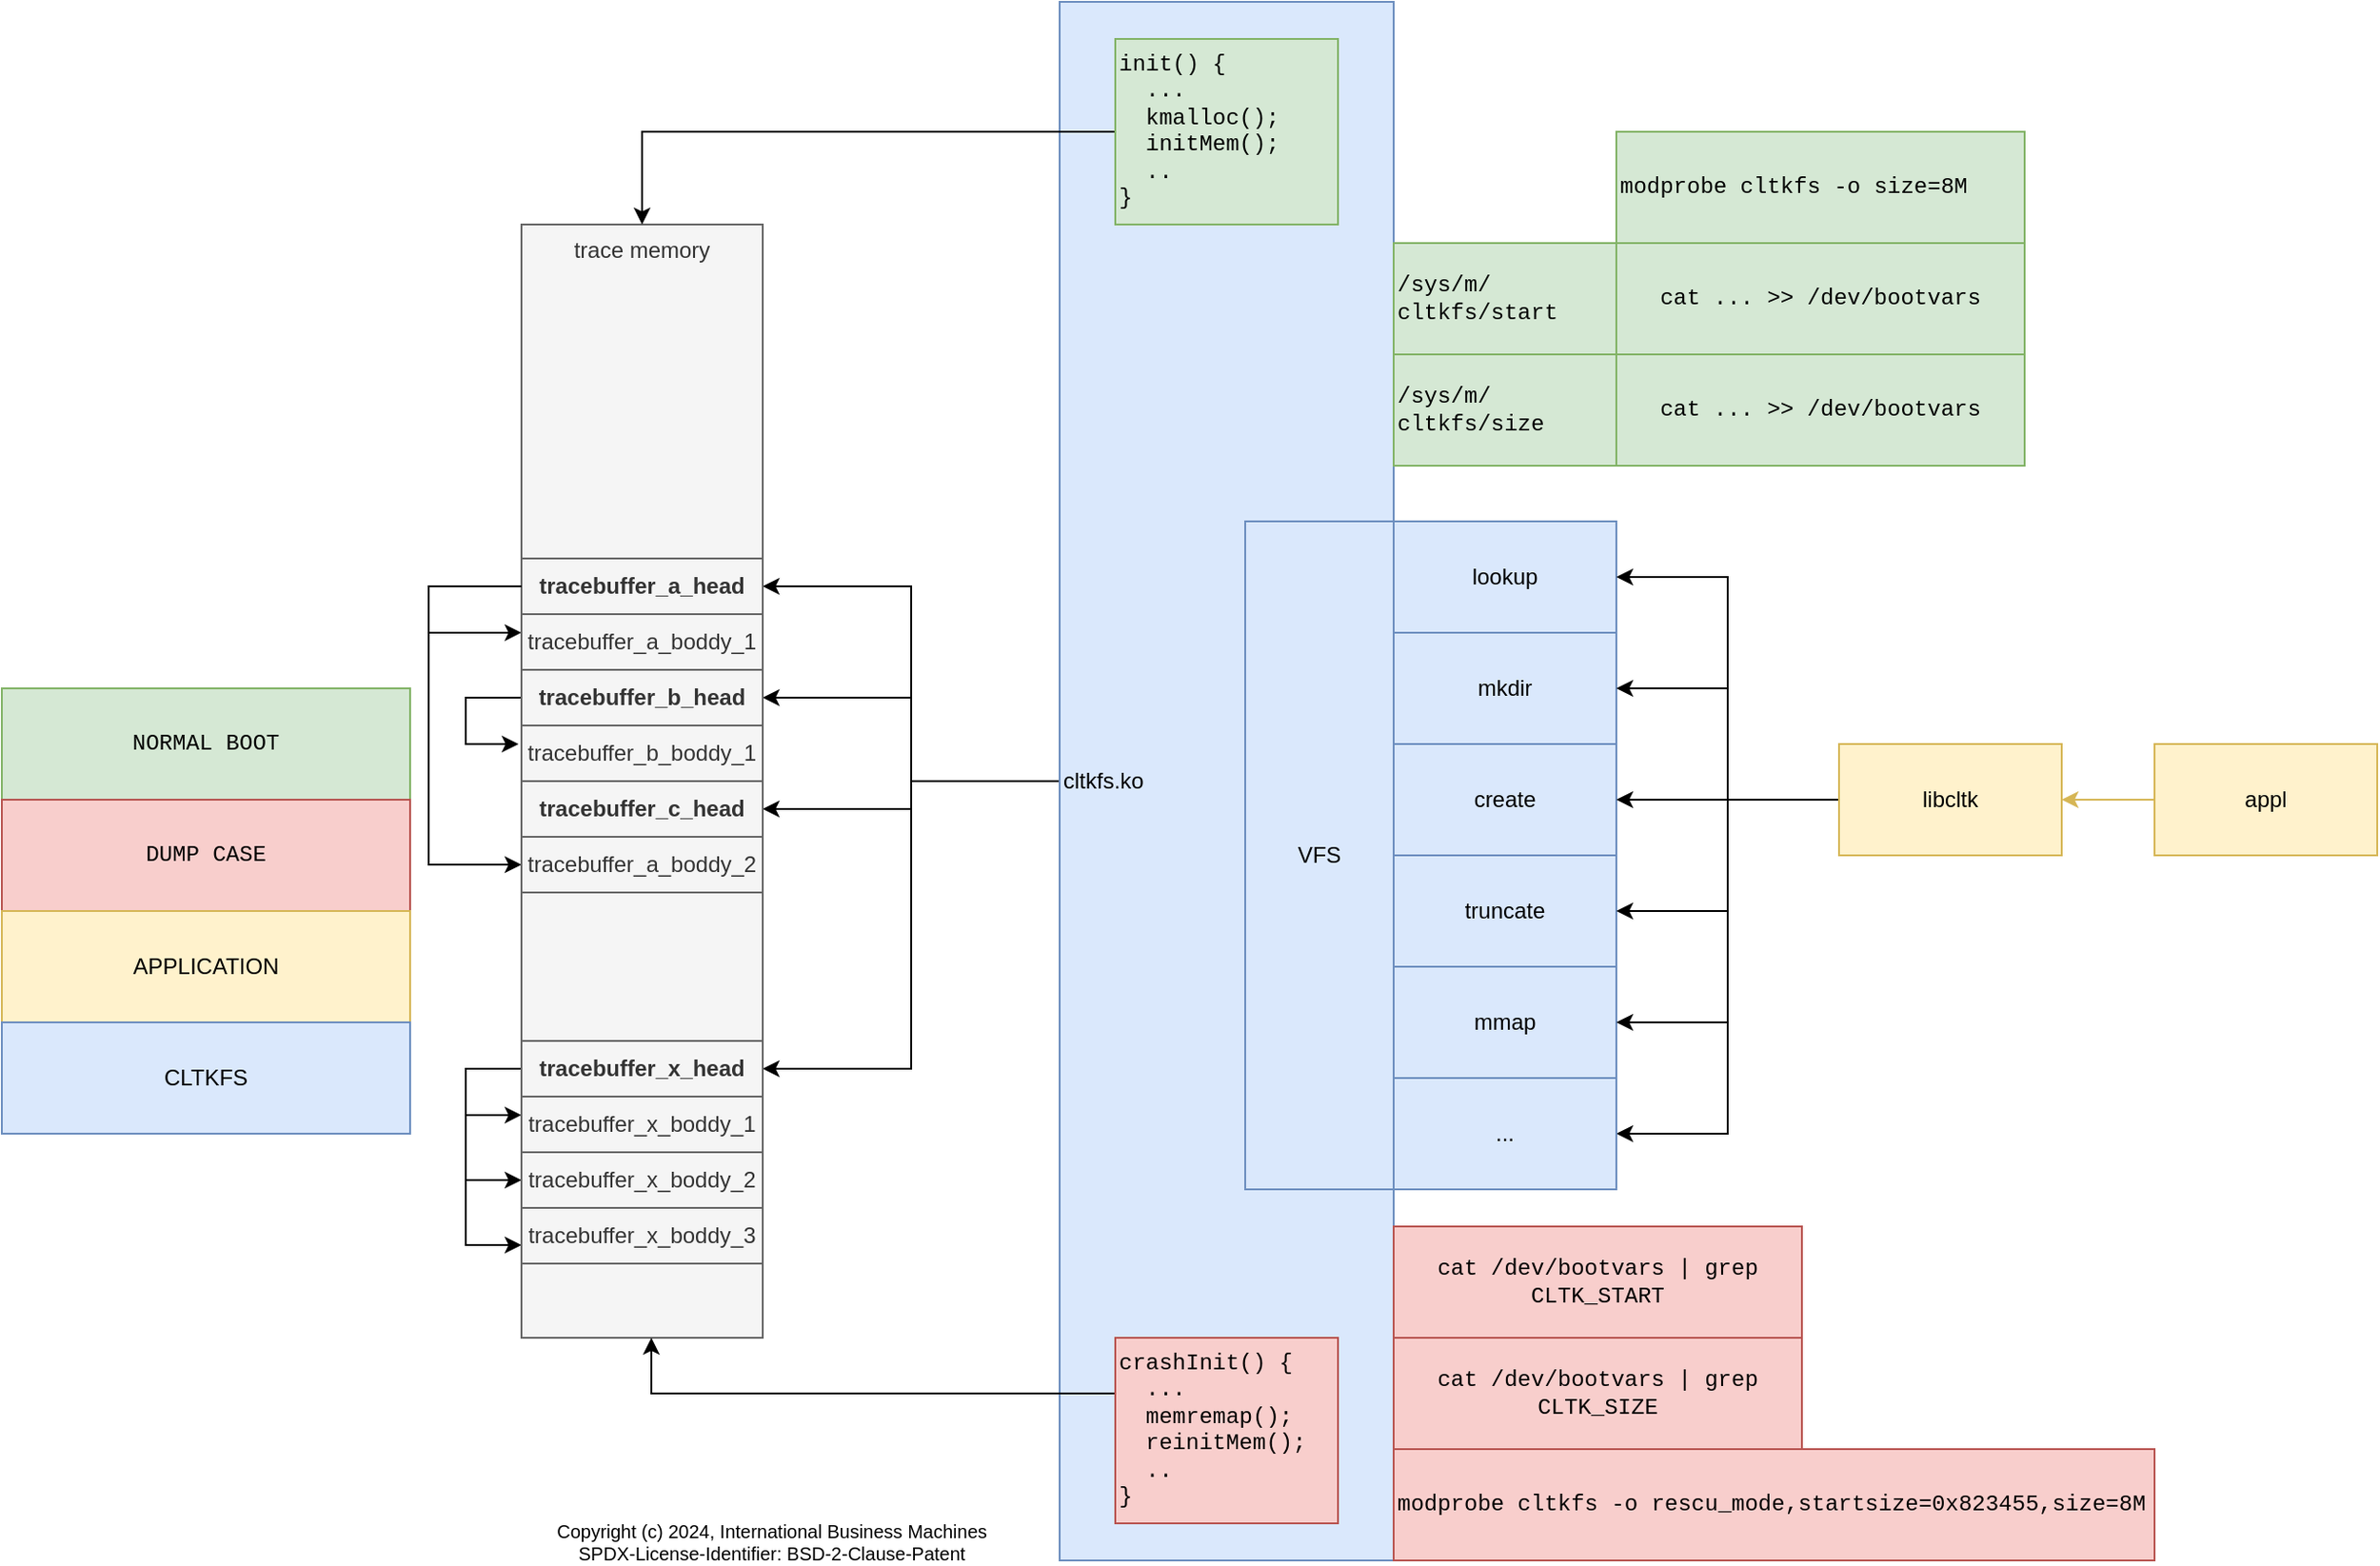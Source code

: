 <mxfile pages="2">
    <diagram id="wNwIsnwx6dZK5Y0W4xiQ" name="Page-1">
        <mxGraphModel dx="1187" dy="562" grid="1" gridSize="10" guides="1" tooltips="1" connect="1" arrows="1" fold="1" page="1" pageScale="1" pageWidth="850" pageHeight="1100" math="0" shadow="0">
            <root>
                <mxCell id="0"/>
                <mxCell id="1" parent="0"/>
                <mxCell id="fX6u41M_sWUUBflT7h68-32" style="edgeStyle=orthogonalEdgeStyle;rounded=0;orthogonalLoop=1;jettySize=auto;html=1;fontFamily=Courier New;" parent="1" source="fX6u41M_sWUUBflT7h68-5" target="fX6u41M_sWUUBflT7h68-2" edge="1">
                    <mxGeometry relative="1" as="geometry"/>
                </mxCell>
                <mxCell id="fX6u41M_sWUUBflT7h68-34" style="edgeStyle=orthogonalEdgeStyle;rounded=0;orthogonalLoop=1;jettySize=auto;html=1;entryX=1;entryY=0.5;entryDx=0;entryDy=0;fontFamily=Courier New;" parent="1" source="fX6u41M_sWUUBflT7h68-5" target="fX6u41M_sWUUBflT7h68-3" edge="1">
                    <mxGeometry relative="1" as="geometry"/>
                </mxCell>
                <mxCell id="fX6u41M_sWUUBflT7h68-35" style="edgeStyle=orthogonalEdgeStyle;rounded=0;orthogonalLoop=1;jettySize=auto;html=1;entryX=1;entryY=0.5;entryDx=0;entryDy=0;fontFamily=Courier New;" parent="1" source="fX6u41M_sWUUBflT7h68-5" target="fX6u41M_sWUUBflT7h68-4" edge="1">
                    <mxGeometry relative="1" as="geometry"/>
                </mxCell>
                <mxCell id="fX6u41M_sWUUBflT7h68-36" style="edgeStyle=orthogonalEdgeStyle;rounded=0;orthogonalLoop=1;jettySize=auto;html=1;entryX=1;entryY=0.5;entryDx=0;entryDy=0;fontFamily=Courier New;" parent="1" source="fX6u41M_sWUUBflT7h68-5" target="fX6u41M_sWUUBflT7h68-14" edge="1">
                    <mxGeometry relative="1" as="geometry"/>
                </mxCell>
                <mxCell id="fX6u41M_sWUUBflT7h68-5" value="cltkfs.ko" style="rounded=0;whiteSpace=wrap;html=1;align=left;fillColor=#dae8fc;strokeColor=#6c8ebf;" parent="1" vertex="1">
                    <mxGeometry x="1310" y="130" width="180" height="840" as="geometry"/>
                </mxCell>
                <mxCell id="fX6u41M_sWUUBflT7h68-1" value="trace memory" style="rounded=0;whiteSpace=wrap;html=1;verticalAlign=top;fillColor=#f5f5f5;strokeColor=#666666;fontColor=#333333;" parent="1" vertex="1">
                    <mxGeometry x="1020" y="250" width="130" height="600" as="geometry"/>
                </mxCell>
                <mxCell id="g3vJlwdJ9GDVGhm7NoB1-6" style="edgeStyle=orthogonalEdgeStyle;rounded=0;orthogonalLoop=1;jettySize=auto;html=1;fontSize=12;entryX=0;entryY=0.333;entryDx=0;entryDy=0;entryPerimeter=0;" parent="1" source="fX6u41M_sWUUBflT7h68-2" target="g3vJlwdJ9GDVGhm7NoB1-1" edge="1">
                    <mxGeometry relative="1" as="geometry">
                        <mxPoint x="1000" y="470" as="targetPoint"/>
                        <Array as="points">
                            <mxPoint x="970" y="445"/>
                            <mxPoint x="970" y="470"/>
                        </Array>
                    </mxGeometry>
                </mxCell>
                <mxCell id="fX6u41M_sWUUBflT7h68-2" value="&lt;b&gt;tracebuffer_a_head&lt;/b&gt;" style="rounded=0;whiteSpace=wrap;html=1;fillColor=#f5f5f5;strokeColor=#666666;fontColor=#333333;" parent="1" vertex="1">
                    <mxGeometry x="1020" y="430" width="130" height="30" as="geometry"/>
                </mxCell>
                <mxCell id="g3vJlwdJ9GDVGhm7NoB1-8" style="edgeStyle=orthogonalEdgeStyle;rounded=0;orthogonalLoop=1;jettySize=auto;html=1;fontSize=12;entryX=-0.012;entryY=0.334;entryDx=0;entryDy=0;entryPerimeter=0;" parent="1" source="fX6u41M_sWUUBflT7h68-3" target="g3vJlwdJ9GDVGhm7NoB1-2" edge="1">
                    <mxGeometry relative="1" as="geometry">
                        <mxPoint x="1000" y="530" as="targetPoint"/>
                        <Array as="points">
                            <mxPoint x="990" y="505"/>
                            <mxPoint x="990" y="530"/>
                        </Array>
                    </mxGeometry>
                </mxCell>
                <mxCell id="fX6u41M_sWUUBflT7h68-3" value="&lt;b&gt;tracebuffer_b_head&lt;/b&gt;" style="rounded=0;whiteSpace=wrap;html=1;fillColor=#f5f5f5;strokeColor=#666666;fontColor=#333333;" parent="1" vertex="1">
                    <mxGeometry x="1020" y="490" width="130" height="30" as="geometry"/>
                </mxCell>
                <mxCell id="fX6u41M_sWUUBflT7h68-4" value="&lt;b&gt;tracebuffer_c_head&lt;/b&gt;" style="rounded=0;whiteSpace=wrap;html=1;fillColor=#f5f5f5;strokeColor=#666666;fontColor=#333333;" parent="1" vertex="1">
                    <mxGeometry x="1020" y="550" width="130" height="30" as="geometry"/>
                </mxCell>
                <mxCell id="g3vJlwdJ9GDVGhm7NoB1-9" style="edgeStyle=orthogonalEdgeStyle;rounded=0;orthogonalLoop=1;jettySize=auto;html=1;fontSize=12;entryX=0;entryY=0.333;entryDx=0;entryDy=0;entryPerimeter=0;" parent="1" source="fX6u41M_sWUUBflT7h68-14" target="g3vJlwdJ9GDVGhm7NoB1-3" edge="1">
                    <mxGeometry relative="1" as="geometry">
                        <mxPoint x="1000" y="730" as="targetPoint"/>
                        <Array as="points">
                            <mxPoint x="990" y="705"/>
                            <mxPoint x="990" y="730"/>
                        </Array>
                    </mxGeometry>
                </mxCell>
                <mxCell id="fEPmhw41nx3GZ4IBhSuT-3" style="edgeStyle=orthogonalEdgeStyle;rounded=0;orthogonalLoop=1;jettySize=auto;html=1;entryX=0;entryY=0.5;entryDx=0;entryDy=0;fontSize=12;" parent="1" source="fX6u41M_sWUUBflT7h68-14" target="fEPmhw41nx3GZ4IBhSuT-1" edge="1">
                    <mxGeometry relative="1" as="geometry">
                        <Array as="points">
                            <mxPoint x="990" y="705"/>
                            <mxPoint x="990" y="765"/>
                        </Array>
                    </mxGeometry>
                </mxCell>
                <mxCell id="fEPmhw41nx3GZ4IBhSuT-4" style="edgeStyle=orthogonalEdgeStyle;rounded=0;orthogonalLoop=1;jettySize=auto;html=1;fontSize=12;" parent="1" source="fX6u41M_sWUUBflT7h68-14" target="fEPmhw41nx3GZ4IBhSuT-2" edge="1">
                    <mxGeometry relative="1" as="geometry">
                        <mxPoint x="1000" y="800" as="targetPoint"/>
                        <Array as="points">
                            <mxPoint x="990" y="705"/>
                            <mxPoint x="990" y="800"/>
                        </Array>
                    </mxGeometry>
                </mxCell>
                <mxCell id="fX6u41M_sWUUBflT7h68-14" value="&lt;b&gt;tracebuffer_x_head&lt;/b&gt;" style="rounded=0;whiteSpace=wrap;html=1;fillColor=#f5f5f5;strokeColor=#666666;fontColor=#333333;" parent="1" vertex="1">
                    <mxGeometry x="1020" y="690" width="130" height="30" as="geometry"/>
                </mxCell>
                <mxCell id="fX6u41M_sWUUBflT7h68-20" value="lookup" style="rounded=0;whiteSpace=wrap;html=1;fillColor=#dae8fc;strokeColor=#6c8ebf;" parent="1" vertex="1">
                    <mxGeometry x="1490" y="410" width="120" height="60" as="geometry"/>
                </mxCell>
                <mxCell id="fX6u41M_sWUUBflT7h68-21" value="mkdir" style="rounded=0;whiteSpace=wrap;html=1;fillColor=#dae8fc;strokeColor=#6c8ebf;" parent="1" vertex="1">
                    <mxGeometry x="1490" y="470" width="120" height="60" as="geometry"/>
                </mxCell>
                <mxCell id="fX6u41M_sWUUBflT7h68-22" value="create" style="rounded=0;whiteSpace=wrap;html=1;fillColor=#dae8fc;strokeColor=#6c8ebf;" parent="1" vertex="1">
                    <mxGeometry x="1490" y="530" width="120" height="60" as="geometry"/>
                </mxCell>
                <mxCell id="fX6u41M_sWUUBflT7h68-23" value="truncate" style="rounded=0;whiteSpace=wrap;html=1;fillColor=#dae8fc;strokeColor=#6c8ebf;" parent="1" vertex="1">
                    <mxGeometry x="1490" y="590" width="120" height="60" as="geometry"/>
                </mxCell>
                <mxCell id="fX6u41M_sWUUBflT7h68-24" value="mmap" style="rounded=0;whiteSpace=wrap;html=1;fillColor=#dae8fc;strokeColor=#6c8ebf;" parent="1" vertex="1">
                    <mxGeometry x="1490" y="650" width="120" height="60" as="geometry"/>
                </mxCell>
                <mxCell id="fX6u41M_sWUUBflT7h68-26" style="edgeStyle=orthogonalEdgeStyle;rounded=0;orthogonalLoop=1;jettySize=auto;html=1;entryX=0.5;entryY=0;entryDx=0;entryDy=0;fontFamily=Courier New;" parent="1" source="fX6u41M_sWUUBflT7h68-25" target="fX6u41M_sWUUBflT7h68-1" edge="1">
                    <mxGeometry relative="1" as="geometry"/>
                </mxCell>
                <mxCell id="fX6u41M_sWUUBflT7h68-25" value="init() {&lt;br&gt;&amp;nbsp; ...&lt;br&gt;&amp;nbsp; kmalloc();&lt;br&gt;&amp;nbsp; initMem();&lt;br&gt;&amp;nbsp; ..&lt;br&gt;}" style="rounded=0;whiteSpace=wrap;html=1;align=left;verticalAlign=top;fontFamily=Courier New;fillColor=#d5e8d4;strokeColor=#82b366;" parent="1" vertex="1">
                    <mxGeometry x="1340" y="150" width="120" height="100" as="geometry"/>
                </mxCell>
                <mxCell id="fX6u41M_sWUUBflT7h68-16" value="VFS" style="rounded=0;whiteSpace=wrap;html=1;fillColor=#dae8fc;strokeColor=#6c8ebf;" parent="1" vertex="1">
                    <mxGeometry x="1410" y="410" width="80" height="360" as="geometry"/>
                </mxCell>
                <mxCell id="HyTvlnaDldUONpv5YMLq-2" style="edgeStyle=orthogonalEdgeStyle;rounded=0;orthogonalLoop=1;jettySize=auto;html=1;" parent="1" source="fX6u41M_sWUUBflT7h68-37" target="fX6u41M_sWUUBflT7h68-1" edge="1">
                    <mxGeometry relative="1" as="geometry">
                        <Array as="points">
                            <mxPoint x="1090" y="880"/>
                        </Array>
                    </mxGeometry>
                </mxCell>
                <mxCell id="fX6u41M_sWUUBflT7h68-37" value="crashInit() {&lt;br&gt;&amp;nbsp; ...&lt;br&gt;&amp;nbsp; memremap();&lt;br&gt;&amp;nbsp; reinitMem();&lt;br&gt;&amp;nbsp; ..&lt;br&gt;}" style="rounded=0;whiteSpace=wrap;html=1;align=left;verticalAlign=top;fontFamily=Courier New;fillColor=#f8cecc;strokeColor=#b85450;" parent="1" vertex="1">
                    <mxGeometry x="1340" y="850" width="120" height="100" as="geometry"/>
                </mxCell>
                <mxCell id="fX6u41M_sWUUBflT7h68-38" value="/sys/m/&lt;br&gt;cltkfs/start" style="rounded=0;whiteSpace=wrap;html=1;fontFamily=Courier New;align=left;fillColor=#d5e8d4;strokeColor=#82b366;" parent="1" vertex="1">
                    <mxGeometry x="1490" y="260" width="120" height="60" as="geometry"/>
                </mxCell>
                <mxCell id="fX6u41M_sWUUBflT7h68-40" value="modprobe cltkfs -o rescu_mode,startsize=0x823455,size=8M" style="rounded=0;whiteSpace=wrap;html=1;fontFamily=Courier New;align=left;fillColor=#f8cecc;strokeColor=#b85450;" parent="1" vertex="1">
                    <mxGeometry x="1490" y="910" width="410" height="60" as="geometry"/>
                </mxCell>
                <mxCell id="fX6u41M_sWUUBflT7h68-41" value="cat ...&lt;span style=&quot;text-align: left;&quot;&gt;&amp;nbsp;&amp;gt;&amp;gt; /dev/bootvars&lt;/span&gt;" style="rounded=0;whiteSpace=wrap;html=1;fontFamily=Courier New;fillColor=#d5e8d4;strokeColor=#82b366;" parent="1" vertex="1">
                    <mxGeometry x="1610" y="260" width="220" height="60" as="geometry"/>
                </mxCell>
                <mxCell id="HyTvlnaDldUONpv5YMLq-1" value="modprobe cltkfs -o size=8M" style="rounded=0;whiteSpace=wrap;html=1;fontFamily=Courier New;align=left;fillColor=#d5e8d4;strokeColor=#82b366;" parent="1" vertex="1">
                    <mxGeometry x="1610" y="200" width="220" height="60" as="geometry"/>
                </mxCell>
                <mxCell id="HyTvlnaDldUONpv5YMLq-4" value="/sys/m/&lt;br&gt;cltkfs/size" style="rounded=0;whiteSpace=wrap;html=1;fontFamily=Courier New;align=left;fillColor=#d5e8d4;strokeColor=#82b366;" parent="1" vertex="1">
                    <mxGeometry x="1490" y="320" width="120" height="60" as="geometry"/>
                </mxCell>
                <mxCell id="HyTvlnaDldUONpv5YMLq-6" value="cat ...&lt;span style=&quot;text-align: left;&quot;&gt;&amp;nbsp;&amp;gt;&amp;gt; /dev/bootvars&lt;/span&gt;" style="rounded=0;whiteSpace=wrap;html=1;fontFamily=Courier New;fillColor=#d5e8d4;strokeColor=#82b366;" parent="1" vertex="1">
                    <mxGeometry x="1610" y="320" width="220" height="60" as="geometry"/>
                </mxCell>
                <mxCell id="HyTvlnaDldUONpv5YMLq-10" value="cat &lt;span style=&quot;text-align: left;&quot;&gt;/dev/bootvars | grep CLTK_START&lt;/span&gt;" style="rounded=0;whiteSpace=wrap;html=1;fontFamily=Courier New;fillColor=#f8cecc;strokeColor=#b85450;" parent="1" vertex="1">
                    <mxGeometry x="1490" y="790" width="220" height="60" as="geometry"/>
                </mxCell>
                <mxCell id="HyTvlnaDldUONpv5YMLq-12" value="cat&amp;nbsp;&lt;span style=&quot;border-color: var(--border-color); text-align: left;&quot;&gt;/dev/bootvars | grep CLTK_SIZE&lt;/span&gt;" style="rounded=0;whiteSpace=wrap;html=1;fontFamily=Courier New;fillColor=#f8cecc;strokeColor=#b85450;" parent="1" vertex="1">
                    <mxGeometry x="1490" y="850" width="220" height="60" as="geometry"/>
                </mxCell>
                <mxCell id="HyTvlnaDldUONpv5YMLq-14" value="NORMAL BOOT" style="rounded=0;whiteSpace=wrap;html=1;fontFamily=Courier New;align=center;fillColor=#d5e8d4;strokeColor=#82b366;" parent="1" vertex="1">
                    <mxGeometry x="740" y="500" width="220" height="60" as="geometry"/>
                </mxCell>
                <mxCell id="HyTvlnaDldUONpv5YMLq-15" value="DUMP CASE" style="rounded=0;whiteSpace=wrap;html=1;fontFamily=Courier New;fillColor=#f8cecc;strokeColor=#b85450;" parent="1" vertex="1">
                    <mxGeometry x="740" y="560" width="220" height="60" as="geometry"/>
                </mxCell>
                <mxCell id="HyTvlnaDldUONpv5YMLq-18" style="edgeStyle=orthogonalEdgeStyle;rounded=0;orthogonalLoop=1;jettySize=auto;html=1;fontSize=12;entryX=1;entryY=0.5;entryDx=0;entryDy=0;" parent="1" source="HyTvlnaDldUONpv5YMLq-16" target="fX6u41M_sWUUBflT7h68-20" edge="1">
                    <mxGeometry relative="1" as="geometry">
                        <mxPoint x="1760" y="540" as="targetPoint"/>
                    </mxGeometry>
                </mxCell>
                <mxCell id="HyTvlnaDldUONpv5YMLq-19" style="edgeStyle=orthogonalEdgeStyle;rounded=0;orthogonalLoop=1;jettySize=auto;html=1;entryX=1;entryY=0.5;entryDx=0;entryDy=0;fontSize=12;" parent="1" source="HyTvlnaDldUONpv5YMLq-16" target="fX6u41M_sWUUBflT7h68-21" edge="1">
                    <mxGeometry relative="1" as="geometry"/>
                </mxCell>
                <mxCell id="HyTvlnaDldUONpv5YMLq-20" style="edgeStyle=orthogonalEdgeStyle;rounded=0;orthogonalLoop=1;jettySize=auto;html=1;entryX=1;entryY=0.5;entryDx=0;entryDy=0;fontSize=12;" parent="1" source="HyTvlnaDldUONpv5YMLq-16" target="fX6u41M_sWUUBflT7h68-22" edge="1">
                    <mxGeometry relative="1" as="geometry"/>
                </mxCell>
                <mxCell id="HyTvlnaDldUONpv5YMLq-21" style="edgeStyle=orthogonalEdgeStyle;rounded=0;orthogonalLoop=1;jettySize=auto;html=1;entryX=1;entryY=0.5;entryDx=0;entryDy=0;fontSize=12;" parent="1" source="HyTvlnaDldUONpv5YMLq-16" target="fX6u41M_sWUUBflT7h68-23" edge="1">
                    <mxGeometry relative="1" as="geometry"/>
                </mxCell>
                <mxCell id="HyTvlnaDldUONpv5YMLq-22" style="edgeStyle=orthogonalEdgeStyle;rounded=0;orthogonalLoop=1;jettySize=auto;html=1;entryX=1;entryY=0.5;entryDx=0;entryDy=0;fontSize=12;" parent="1" source="HyTvlnaDldUONpv5YMLq-16" target="fX6u41M_sWUUBflT7h68-24" edge="1">
                    <mxGeometry relative="1" as="geometry"/>
                </mxCell>
                <mxCell id="nLQN9DRmhh8fB6egESdy-2" style="edgeStyle=orthogonalEdgeStyle;rounded=0;orthogonalLoop=1;jettySize=auto;html=1;entryX=1;entryY=0.5;entryDx=0;entryDy=0;fontSize=12;" parent="1" source="HyTvlnaDldUONpv5YMLq-16" target="nLQN9DRmhh8fB6egESdy-1" edge="1">
                    <mxGeometry relative="1" as="geometry"/>
                </mxCell>
                <mxCell id="HyTvlnaDldUONpv5YMLq-16" value="&lt;font style=&quot;font-size: 12px;&quot;&gt;libcltk&lt;/font&gt;" style="rounded=0;whiteSpace=wrap;html=1;strokeWidth=1;fontSize=10;fillColor=#fff2cc;strokeColor=#d6b656;" parent="1" vertex="1">
                    <mxGeometry x="1730" y="530" width="120" height="60" as="geometry"/>
                </mxCell>
                <mxCell id="HyTvlnaDldUONpv5YMLq-23" style="edgeStyle=orthogonalEdgeStyle;rounded=0;orthogonalLoop=1;jettySize=auto;html=1;entryX=1;entryY=0.5;entryDx=0;entryDy=0;fontSize=12;fillColor=#fff2cc;strokeColor=#d6b656;" parent="1" source="HyTvlnaDldUONpv5YMLq-17" target="HyTvlnaDldUONpv5YMLq-16" edge="1">
                    <mxGeometry relative="1" as="geometry"/>
                </mxCell>
                <mxCell id="HyTvlnaDldUONpv5YMLq-17" value="&lt;font style=&quot;font-size: 12px;&quot;&gt;appl&lt;/font&gt;" style="rounded=0;whiteSpace=wrap;html=1;strokeWidth=1;fontSize=10;fillColor=#fff2cc;strokeColor=#d6b656;" parent="1" vertex="1">
                    <mxGeometry x="1900" y="530" width="120" height="60" as="geometry"/>
                </mxCell>
                <mxCell id="HyTvlnaDldUONpv5YMLq-24" value="&lt;font style=&quot;font-size: 12px;&quot;&gt;APPLICATION&lt;/font&gt;" style="rounded=0;whiteSpace=wrap;html=1;strokeWidth=1;fontSize=10;fillColor=#fff2cc;strokeColor=#d6b656;" parent="1" vertex="1">
                    <mxGeometry x="740" y="620" width="220" height="60" as="geometry"/>
                </mxCell>
                <mxCell id="nLQN9DRmhh8fB6egESdy-1" value="..." style="rounded=0;whiteSpace=wrap;html=1;fillColor=#dae8fc;strokeColor=#6c8ebf;" parent="1" vertex="1">
                    <mxGeometry x="1490" y="710" width="120" height="60" as="geometry"/>
                </mxCell>
                <mxCell id="97iM8sRTHah3JgrFjM1g-1" value="CLTKFS" style="rounded=0;whiteSpace=wrap;html=1;fillColor=#dae8fc;strokeColor=#6c8ebf;" parent="1" vertex="1">
                    <mxGeometry x="740" y="680" width="220" height="60" as="geometry"/>
                </mxCell>
                <mxCell id="g3vJlwdJ9GDVGhm7NoB1-7" style="edgeStyle=orthogonalEdgeStyle;rounded=0;orthogonalLoop=1;jettySize=auto;html=1;entryX=0;entryY=0.5;entryDx=0;entryDy=0;fontSize=12;exitX=0;exitY=0.5;exitDx=0;exitDy=0;" parent="1" source="fX6u41M_sWUUBflT7h68-2" target="g3vJlwdJ9GDVGhm7NoB1-4" edge="1">
                    <mxGeometry relative="1" as="geometry">
                        <Array as="points">
                            <mxPoint x="970" y="445"/>
                            <mxPoint x="970" y="595"/>
                        </Array>
                    </mxGeometry>
                </mxCell>
                <mxCell id="g3vJlwdJ9GDVGhm7NoB1-1" value="tracebuffer_a_boddy_1" style="rounded=0;whiteSpace=wrap;html=1;fillColor=#f5f5f5;strokeColor=#666666;fontColor=#333333;" parent="1" vertex="1">
                    <mxGeometry x="1020" y="460" width="130" height="30" as="geometry"/>
                </mxCell>
                <mxCell id="g3vJlwdJ9GDVGhm7NoB1-2" value="tracebuffer_b_boddy_1" style="rounded=0;whiteSpace=wrap;html=1;fillColor=#f5f5f5;strokeColor=#666666;fontColor=#333333;" parent="1" vertex="1">
                    <mxGeometry x="1020" y="520" width="130" height="30" as="geometry"/>
                </mxCell>
                <mxCell id="g3vJlwdJ9GDVGhm7NoB1-3" value="tracebuffer_x_boddy_1" style="rounded=0;whiteSpace=wrap;html=1;fillColor=#f5f5f5;strokeColor=#666666;fontColor=#333333;" parent="1" vertex="1">
                    <mxGeometry x="1020" y="720" width="130" height="30" as="geometry"/>
                </mxCell>
                <mxCell id="g3vJlwdJ9GDVGhm7NoB1-4" value="tracebuffer_a_boddy_2" style="rounded=0;whiteSpace=wrap;html=1;fillColor=#f5f5f5;strokeColor=#666666;fontColor=#333333;" parent="1" vertex="1">
                    <mxGeometry x="1020" y="580" width="130" height="30" as="geometry"/>
                </mxCell>
                <mxCell id="fEPmhw41nx3GZ4IBhSuT-1" value="tracebuffer_x_boddy_2" style="rounded=0;whiteSpace=wrap;html=1;fillColor=#f5f5f5;strokeColor=#666666;fontColor=#333333;" parent="1" vertex="1">
                    <mxGeometry x="1020" y="750" width="130" height="30" as="geometry"/>
                </mxCell>
                <mxCell id="fEPmhw41nx3GZ4IBhSuT-2" value="tracebuffer_x_boddy_3" style="rounded=0;whiteSpace=wrap;html=1;fillColor=#f5f5f5;strokeColor=#666666;fontColor=#333333;" parent="1" vertex="1">
                    <mxGeometry x="1020" y="780" width="130" height="30" as="geometry"/>
                </mxCell>
                <mxCell id="2" value="Copyright (c) 2024, International Business Machines&lt;br style=&quot;font-size: 10px;&quot;&gt;SPDX-License-Identifier: BSD-2-Clause-Patent" style="rounded=1;whiteSpace=wrap;html=1;fontSize=10;fontColor=default;fillColor=none;strokeColor=none;" vertex="1" parent="1">
                    <mxGeometry x="1035" y="950" width="240" height="20" as="geometry"/>
                </mxCell>
            </root>
        </mxGraphModel>
    </diagram>
    <diagram id="sPCpC5W1D95Or_cRqwxw" name="Page-2">
        <mxGraphModel dx="584" dy="839" grid="1" gridSize="10" guides="1" tooltips="1" connect="1" arrows="1" fold="1" page="1" pageScale="1" pageWidth="850" pageHeight="1100" math="0" shadow="0">
            <root>
                <mxCell id="0"/>
                <mxCell id="1" parent="0"/>
                <mxCell id="3AsRj3uWKRMm-9bM_vsM-1" value="lookup" style="rounded=0;whiteSpace=wrap;html=1;fillColor=#dae8fc;strokeColor=#6c8ebf;" vertex="1" parent="1">
                    <mxGeometry x="1500" y="280" width="120" height="60" as="geometry"/>
                </mxCell>
                <mxCell id="3AsRj3uWKRMm-9bM_vsM-2" value="mkdir" style="rounded=0;whiteSpace=wrap;html=1;fillColor=#dae8fc;strokeColor=#6c8ebf;" vertex="1" parent="1">
                    <mxGeometry x="1500" y="340" width="120" height="60" as="geometry"/>
                </mxCell>
                <mxCell id="3AsRj3uWKRMm-9bM_vsM-3" value="create" style="rounded=0;whiteSpace=wrap;html=1;fillColor=#dae8fc;strokeColor=#6c8ebf;" vertex="1" parent="1">
                    <mxGeometry x="1500" y="400" width="120" height="60" as="geometry"/>
                </mxCell>
                <mxCell id="3AsRj3uWKRMm-9bM_vsM-4" value="truncate" style="rounded=0;whiteSpace=wrap;html=1;fillColor=#dae8fc;strokeColor=#6c8ebf;" vertex="1" parent="1">
                    <mxGeometry x="1500" y="460" width="120" height="60" as="geometry"/>
                </mxCell>
                <mxCell id="3AsRj3uWKRMm-9bM_vsM-5" value="mmap" style="rounded=0;whiteSpace=wrap;html=1;fillColor=#dae8fc;strokeColor=#6c8ebf;" vertex="1" parent="1">
                    <mxGeometry x="1500" y="520" width="120" height="60" as="geometry"/>
                </mxCell>
                <mxCell id="3AsRj3uWKRMm-9bM_vsM-18" style="edgeStyle=orthogonalEdgeStyle;rounded=0;orthogonalLoop=1;jettySize=auto;html=1;entryX=0.875;entryY=0.5;entryDx=0;entryDy=0;entryPerimeter=0;fontSize=12;" edge="1" parent="1" source="3AsRj3uWKRMm-9bM_vsM-6" target="3AsRj3uWKRMm-9bM_vsM-17">
                    <mxGeometry relative="1" as="geometry"/>
                </mxCell>
                <mxCell id="3AsRj3uWKRMm-9bM_vsM-6" value="VFS" style="rounded=0;whiteSpace=wrap;html=1;fillColor=#dae8fc;strokeColor=#6c8ebf;" vertex="1" parent="1">
                    <mxGeometry x="1420" y="280" width="80" height="360" as="geometry"/>
                </mxCell>
                <mxCell id="3AsRj3uWKRMm-9bM_vsM-7" style="edgeStyle=orthogonalEdgeStyle;rounded=0;orthogonalLoop=1;jettySize=auto;html=1;fontSize=12;entryX=1;entryY=0.5;entryDx=0;entryDy=0;" edge="1" parent="1" source="3AsRj3uWKRMm-9bM_vsM-13" target="3AsRj3uWKRMm-9bM_vsM-1">
                    <mxGeometry relative="1" as="geometry">
                        <mxPoint x="1770" y="410" as="targetPoint"/>
                    </mxGeometry>
                </mxCell>
                <mxCell id="3AsRj3uWKRMm-9bM_vsM-8" style="edgeStyle=orthogonalEdgeStyle;rounded=0;orthogonalLoop=1;jettySize=auto;html=1;entryX=1;entryY=0.5;entryDx=0;entryDy=0;fontSize=12;" edge="1" parent="1" source="3AsRj3uWKRMm-9bM_vsM-13" target="3AsRj3uWKRMm-9bM_vsM-2">
                    <mxGeometry relative="1" as="geometry"/>
                </mxCell>
                <mxCell id="3AsRj3uWKRMm-9bM_vsM-9" style="edgeStyle=orthogonalEdgeStyle;rounded=0;orthogonalLoop=1;jettySize=auto;html=1;entryX=1;entryY=0.5;entryDx=0;entryDy=0;fontSize=12;" edge="1" parent="1" source="3AsRj3uWKRMm-9bM_vsM-13" target="3AsRj3uWKRMm-9bM_vsM-3">
                    <mxGeometry relative="1" as="geometry"/>
                </mxCell>
                <mxCell id="3AsRj3uWKRMm-9bM_vsM-10" style="edgeStyle=orthogonalEdgeStyle;rounded=0;orthogonalLoop=1;jettySize=auto;html=1;entryX=1;entryY=0.5;entryDx=0;entryDy=0;fontSize=12;" edge="1" parent="1" source="3AsRj3uWKRMm-9bM_vsM-13" target="3AsRj3uWKRMm-9bM_vsM-4">
                    <mxGeometry relative="1" as="geometry"/>
                </mxCell>
                <mxCell id="3AsRj3uWKRMm-9bM_vsM-11" style="edgeStyle=orthogonalEdgeStyle;rounded=0;orthogonalLoop=1;jettySize=auto;html=1;entryX=1;entryY=0.5;entryDx=0;entryDy=0;fontSize=12;" edge="1" parent="1" source="3AsRj3uWKRMm-9bM_vsM-13" target="3AsRj3uWKRMm-9bM_vsM-5">
                    <mxGeometry relative="1" as="geometry"/>
                </mxCell>
                <mxCell id="3AsRj3uWKRMm-9bM_vsM-12" style="edgeStyle=orthogonalEdgeStyle;rounded=0;orthogonalLoop=1;jettySize=auto;html=1;entryX=1;entryY=0.5;entryDx=0;entryDy=0;fontSize=12;" edge="1" parent="1" source="3AsRj3uWKRMm-9bM_vsM-13" target="3AsRj3uWKRMm-9bM_vsM-16">
                    <mxGeometry relative="1" as="geometry"/>
                </mxCell>
                <mxCell id="3AsRj3uWKRMm-9bM_vsM-13" value="&lt;font style=&quot;font-size: 12px;&quot;&gt;libcltk&lt;/font&gt;" style="rounded=0;whiteSpace=wrap;html=1;strokeWidth=1;fontSize=10;fillColor=#fff2cc;strokeColor=#d6b656;" vertex="1" parent="1">
                    <mxGeometry x="1740" y="400" width="120" height="60" as="geometry"/>
                </mxCell>
                <mxCell id="3AsRj3uWKRMm-9bM_vsM-14" style="edgeStyle=orthogonalEdgeStyle;rounded=0;orthogonalLoop=1;jettySize=auto;html=1;entryX=1;entryY=0.5;entryDx=0;entryDy=0;fontSize=12;fillColor=#fff2cc;strokeColor=#d6b656;" edge="1" parent="1" source="3AsRj3uWKRMm-9bM_vsM-15" target="3AsRj3uWKRMm-9bM_vsM-13">
                    <mxGeometry relative="1" as="geometry"/>
                </mxCell>
                <mxCell id="3AsRj3uWKRMm-9bM_vsM-15" value="&lt;font style=&quot;font-size: 12px;&quot;&gt;appl&lt;/font&gt;" style="rounded=0;whiteSpace=wrap;html=1;strokeWidth=1;fontSize=10;fillColor=#fff2cc;strokeColor=#d6b656;" vertex="1" parent="1">
                    <mxGeometry x="1910" y="400" width="120" height="60" as="geometry"/>
                </mxCell>
                <mxCell id="3AsRj3uWKRMm-9bM_vsM-16" value="..." style="rounded=0;whiteSpace=wrap;html=1;fillColor=#dae8fc;strokeColor=#6c8ebf;" vertex="1" parent="1">
                    <mxGeometry x="1500" y="580" width="120" height="60" as="geometry"/>
                </mxCell>
                <mxCell id="3AsRj3uWKRMm-9bM_vsM-17" value="/tmp/traces" style="ellipse;shape=cloud;whiteSpace=wrap;html=1;strokeWidth=1;fontSize=12;fillColor=#dae8fc;strokeColor=#6c8ebf;" vertex="1" parent="1">
                    <mxGeometry x="1220" y="420" width="120" height="80" as="geometry"/>
                </mxCell>
                <mxCell id="Xisc_BWAESLVPhXZNZAD-1" value="&lt;font style=&quot;font-size: 12px;&quot;&gt;APPLICATION&lt;/font&gt;" style="rounded=0;whiteSpace=wrap;html=1;strokeWidth=1;fontSize=10;fillColor=#fff2cc;strokeColor=#d6b656;" vertex="1" parent="1">
                    <mxGeometry x="1420" y="90" width="220" height="60" as="geometry"/>
                </mxCell>
                <mxCell id="Xisc_BWAESLVPhXZNZAD-2" value="FILESYSTEM" style="rounded=0;whiteSpace=wrap;html=1;fillColor=#dae8fc;strokeColor=#6c8ebf;" vertex="1" parent="1">
                    <mxGeometry x="1420" y="150" width="220" height="60" as="geometry"/>
                </mxCell>
            </root>
        </mxGraphModel>
    </diagram>
</mxfile>
